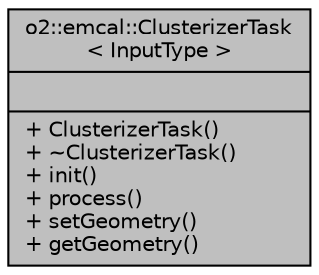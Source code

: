 digraph "o2::emcal::ClusterizerTask&lt; InputType &gt;"
{
 // INTERACTIVE_SVG=YES
  bgcolor="transparent";
  edge [fontname="Helvetica",fontsize="10",labelfontname="Helvetica",labelfontsize="10"];
  node [fontname="Helvetica",fontsize="10",shape=record];
  Node1 [label="{o2::emcal::ClusterizerTask\l\< InputType \>\n||+ ClusterizerTask()\l+ ~ClusterizerTask()\l+ init()\l+ process()\l+ setGeometry()\l+ getGeometry()\l}",height=0.2,width=0.4,color="black", fillcolor="grey75", style="filled", fontcolor="black"];
}

